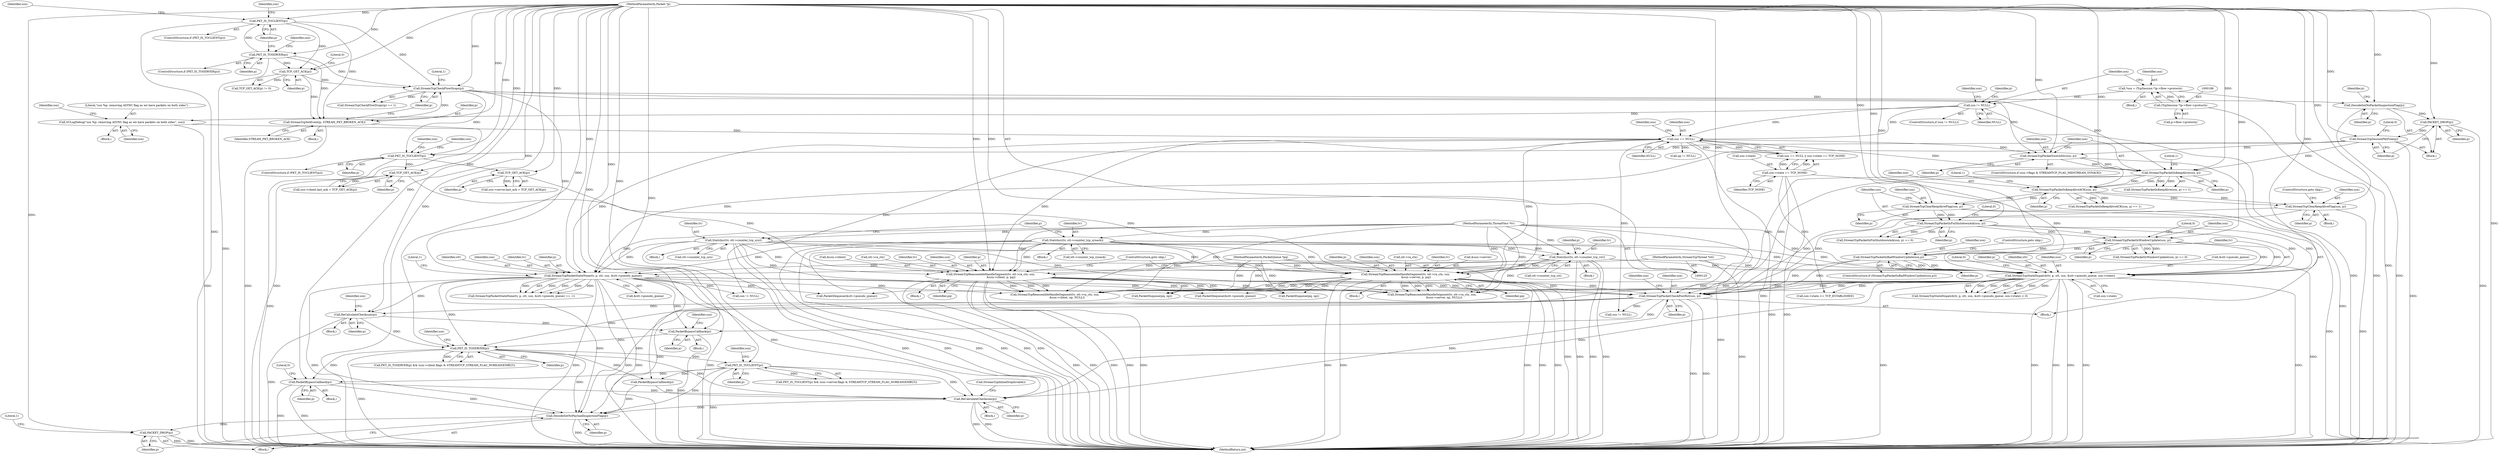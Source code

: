 digraph "0_suricata_843d0b7a10bb45627f94764a6c5d468a24143345@pointer" {
"1000715" [label="(Call,PacketBypassCallback(p))"];
"1000654" [label="(Call,PKT_IS_TOSERVER(p))"];
"1000627" [label="(Call,PacketBypassCallback(p))"];
"1000370" [label="(Call,StreamTcpPacketStateNone(tv, p, stt, ssn, &stt->pseudo_queue))"];
"1000281" [label="(Call,StatsIncr(tv, stt->counter_tcp_synack))"];
"1000126" [label="(MethodParameterIn,ThreadVars *tv)"];
"1000310" [label="(Call,StatsIncr(tv, stt->counter_tcp_rst))"];
"1000296" [label="(Call,StatsIncr(tv, stt->counter_tcp_syn))"];
"1000335" [label="(Call,StreamTcpCheckFlowDrops(p))"];
"1000330" [label="(Call,StreamTcpSetEvent(p, STREAM_PKT_BROKEN_ACK))"];
"1000222" [label="(Call,PKT_IS_TOCLIENT(p))"];
"1000207" [label="(Call,PKT_IS_TOSERVER(p))"];
"1000127" [label="(MethodParameterIn,Packet *p)"];
"1000326" [label="(Call,TCP_GET_ACK(p))"];
"1000353" [label="(Call,StreamTcpSessionPktFree(p))"];
"1000351" [label="(Call,PACKET_DROP(p))"];
"1000345" [label="(Call,DecodeSetNoPacketInspectionFlag(p))"];
"1000128" [label="(MethodParameterIn,StreamTcpThread *stt)"];
"1000359" [label="(Call,ssn == NULL)"];
"1000258" [label="(Call,SCLogDebug(\"ssn %p: removing ASYNC flag as we have packets on both sides\", ssn))"];
"1000193" [label="(Call,ssn != NULL)"];
"1000183" [label="(Call,*ssn = (TcpSession *)p->flow->protoctx)"];
"1000185" [label="(Call,(TcpSession *)p->flow->protoctx)"];
"1000605" [label="(Call,ReCalculateChecksum(p))"];
"1000515" [label="(Call,StreamTcpPacketCheckPostRst(ssn, p))"];
"1000437" [label="(Call,StreamTcpReassembleHandleSegment(tv, stt->ra_ctx, ssn,\n                        &ssn->client, p, pq))"];
"1000435" [label="(Call,TCP_GET_ACK(p))"];
"1000404" [label="(Call,PKT_IS_TOCLIENT(p))"];
"1000129" [label="(MethodParameterIn,PacketQueue *pq)"];
"1000415" [label="(Call,StreamTcpReassembleHandleSegment(tv, stt->ra_ctx, ssn,\n                        &ssn->server, p, pq))"];
"1000413" [label="(Call,TCP_GET_ACK(p))"];
"1000494" [label="(Call,StreamTcpPacketIsBadWindowUpdate(ssn,p))"];
"1000489" [label="(Call,StreamTcpPacketIsWindowUpdate(ssn, p))"];
"1000483" [label="(Call,StreamTcpPacketIsFinShutdownAck(ssn, p))"];
"1000478" [label="(Call,StreamTcpClearKeepAliveFlag(ssn, p))"];
"1000469" [label="(Call,StreamTcpPacketIsKeepAliveACK(ssn, p))"];
"1000461" [label="(Call,StreamTcpPacketIsKeepAlive(ssn, p))"];
"1000456" [label="(Call,StreamTcpPacketSwitchDir(ssn, p))"];
"1000474" [label="(Call,StreamTcpClearKeepAliveFlag(ssn, p))"];
"1000500" [label="(Call,StreamTcpStateDispatch(tv, p, stt, ssn, &stt->pseudo_queue, ssn->state))"];
"1000362" [label="(Call,ssn->state == TCP_NONE)"];
"1000664" [label="(Call,PKT_IS_TOCLIENT(p))"];
"1000752" [label="(Call,ReCalculateChecksum(p))"];
"1000757" [label="(Call,DecodeSetNoPayloadInspectionFlag(p))"];
"1000759" [label="(Call,PACKET_DROP(p))"];
"1000457" [label="(Identifier,ssn)"];
"1000195" [label="(Identifier,NULL)"];
"1000227" [label="(Identifier,ssn)"];
"1000351" [label="(Call,PACKET_DROP(p))"];
"1000185" [label="(Call,(TcpSession *)p->flow->protoctx)"];
"1000369" [label="(Call,StreamTcpPacketStateNone(tv, p, stt, ssn, &stt->pseudo_queue) == -1)"];
"1000429" [label="(Call,ssn->server.last_ack = TCP_GET_ACK(p))"];
"1000664" [label="(Call,PKT_IS_TOCLIENT(p))"];
"1000499" [label="(Call,StreamTcpStateDispatch(tv, p, stt, ssn, &stt->pseudo_queue, ssn->state) < 0)"];
"1000605" [label="(Call,ReCalculateChecksum(p))"];
"1000373" [label="(Identifier,stt)"];
"1000345" [label="(Call,DecodeSetNoPacketInspectionFlag(p))"];
"1000328" [label="(Literal,0)"];
"1000395" [label="(Block,)"];
"1000593" [label="(Call,PacketEnqueue(pq, np))"];
"1000461" [label="(Call,StreamTcpPacketIsKeepAlive(ssn, p))"];
"1000413" [label="(Call,TCP_GET_ACK(p))"];
"1000346" [label="(Identifier,p)"];
"1000509" [label="(Call,ssn->state)"];
"1000463" [label="(Identifier,p)"];
"1000521" [label="(Identifier,ssn)"];
"1000497" [label="(ControlStructure,goto skip;)"];
"1000354" [label="(Identifier,p)"];
"1000259" [label="(Literal,\"ssn %p: removing ASYNC flag as we have packets on both sides\")"];
"1000663" [label="(Call,PKT_IS_TOCLIENT(p) && (ssn->server.flags & STREAMTCP_STREAM_FLAG_NOREASSEMBLY))"];
"1000628" [label="(Identifier,p)"];
"1000334" [label="(Call,StreamTcpCheckFlowDrops(p) == 1)"];
"1000374" [label="(Identifier,ssn)"];
"1000404" [label="(Call,PKT_IS_TOCLIENT(p))"];
"1000281" [label="(Call,StatsIncr(tv, stt->counter_tcp_synack))"];
"1000305" [label="(Identifier,p)"];
"1000295" [label="(Block,)"];
"1000410" [label="(Identifier,ssn)"];
"1000425" [label="(Identifier,p)"];
"1000478" [label="(Call,StreamTcpClearKeepAliveFlag(ssn, p))"];
"1000363" [label="(Call,ssn->state)"];
"1000329" [label="(Block,)"];
"1000207" [label="(Call,PKT_IS_TOSERVER(p))"];
"1000384" [label="(Call,ssn != NULL)"];
"1000718" [label="(Literal,0)"];
"1000420" [label="(Identifier,ssn)"];
"1000407" [label="(Call,ssn->client.last_ack = TCP_GET_ACK(p))"];
"1000482" [label="(Call,StreamTcpPacketIsFinShutdownAck(ssn, p) == 0)"];
"1000375" [label="(Call,&stt->pseudo_queue)"];
"1000488" [label="(Call,StreamTcpPacketIsWindowUpdate(ssn, p) == 0)"];
"1000464" [label="(Literal,1)"];
"1000458" [label="(Identifier,p)"];
"1000371" [label="(Identifier,tv)"];
"1000447" [label="(Identifier,p)"];
"1000336" [label="(Identifier,p)"];
"1000581" [label="(Call,StreamTcpReassembleHandleSegment(tv, stt->ra_ctx, ssn,\n                            &ssn->server, np, NULL))"];
"1000751" [label="(Block,)"];
"1000512" [label="(Literal,0)"];
"1000501" [label="(Identifier,tv)"];
"1000193" [label="(Call,ssn != NULL)"];
"1000321" [label="(Identifier,p)"];
"1000758" [label="(Identifier,p)"];
"1000689" [label="(Call,PacketBypassCallback(p))"];
"1000565" [label="(Call,StreamTcpReassembleHandleSegment(tv, stt->ra_ctx, ssn,\n                            &ssn->client, np, NULL))"];
"1000732" [label="(Call,PacketDequeue(&stt->pseudo_queue))"];
"1000361" [label="(Identifier,NULL)"];
"1000296" [label="(Call,StatsIncr(tv, stt->counter_tcp_syn))"];
"1000496" [label="(Identifier,p)"];
"1000491" [label="(Identifier,p)"];
"1000432" [label="(Identifier,ssn)"];
"1000612" [label="(Identifier,ssn)"];
"1000477" [label="(ControlStructure,goto skip;)"];
"1000493" [label="(ControlStructure,if (StreamTcpPacketIsBadWindowUpdate(ssn,p)))"];
"1000366" [label="(Identifier,TCP_NONE)"];
"1000655" [label="(Identifier,p)"];
"1000353" [label="(Call,StreamTcpSessionPktFree(p))"];
"1000476" [label="(Identifier,p)"];
"1000437" [label="(Call,StreamTcpReassembleHandleSegment(tv, stt->ra_ctx, ssn,\n                        &ssn->client, p, pq))"];
"1000187" [label="(Call,p->flow->protoctx)"];
"1000517" [label="(Identifier,p)"];
"1000358" [label="(Call,ssn == NULL || ssn->state == TCP_NONE)"];
"1000337" [label="(Literal,1)"];
"1000494" [label="(Call,StreamTcpPacketIsBadWindowUpdate(ssn,p))"];
"1000462" [label="(Identifier,ssn)"];
"1000326" [label="(Call,TCP_GET_ACK(p))"];
"1000352" [label="(Identifier,p)"];
"1000756" [label="(Block,)"];
"1000222" [label="(Call,PKT_IS_TOCLIENT(p))"];
"1000221" [label="(ControlStructure,if (PKT_IS_TOCLIENT(p)))"];
"1000199" [label="(Identifier,ssn)"];
"1000606" [label="(Identifier,p)"];
"1000370" [label="(Call,StreamTcpPacketStateNone(tv, p, stt, ssn, &stt->pseudo_queue))"];
"1000359" [label="(Call,ssn == NULL)"];
"1000755" [label="(Call,StreamTcpInlineDropInvalid())"];
"1000456" [label="(Call,StreamTcpPacketSwitchDir(ssn, p))"];
"1000194" [label="(Identifier,ssn)"];
"1000474" [label="(Call,StreamTcpClearKeepAliveFlag(ssn, p))"];
"1000130" [label="(Block,)"];
"1000129" [label="(MethodParameterIn,PacketQueue *pq)"];
"1000417" [label="(Call,stt->ra_ctx)"];
"1000415" [label="(Call,StreamTcpReassembleHandleSegment(tv, stt->ra_ctx, ssn,\n                        &ssn->server, p, pq))"];
"1000659" [label="(Identifier,ssn)"];
"1000502" [label="(Identifier,p)"];
"1000753" [label="(Identifier,p)"];
"1000128" [label="(MethodParameterIn,StreamTcpThread *stt)"];
"1000479" [label="(Identifier,ssn)"];
"1000763" [label="(Literal,1)"];
"1000372" [label="(Identifier,p)"];
"1000280" [label="(Block,)"];
"1000443" [label="(Call,&ssn->client)"];
"1000414" [label="(Identifier,p)"];
"1000738" [label="(Call,np != NULL)"];
"1000416" [label="(Identifier,tv)"];
"1000486" [label="(Literal,0)"];
"1000362" [label="(Call,ssn->state == TCP_NONE)"];
"1000330" [label="(Call,StreamTcpSetEvent(p, STREAM_PKT_BROKEN_ACK))"];
"1000325" [label="(Call,TCP_GET_ACK(p) != 0)"];
"1000515" [label="(Call,StreamTcpPacketCheckPostRst(ssn, p))"];
"1000485" [label="(Identifier,p)"];
"1000327" [label="(Identifier,p)"];
"1000298" [label="(Call,stt->counter_tcp_syn)"];
"1000604" [label="(Block,)"];
"1000503" [label="(Identifier,stt)"];
"1000206" [label="(ControlStructure,if (PKT_IS_TOSERVER(p)))"];
"1000192" [label="(ControlStructure,if (ssn != NULL))"];
"1000257" [label="(Block,)"];
"1000471" [label="(Identifier,p)"];
"1000549" [label="(Call,PacketDequeue(&stt->pseudo_queue))"];
"1000712" [label="(Block,)"];
"1000335" [label="(Call,StreamTcpCheckFlowDrops(p))"];
"1000439" [label="(Call,stt->ra_ctx)"];
"1000449" [label="(ControlStructure,goto skip;)"];
"1000470" [label="(Identifier,ssn)"];
"1000436" [label="(Identifier,p)"];
"1000752" [label="(Call,ReCalculateChecksum(p))"];
"1000356" [label="(Literal,0)"];
"1000716" [label="(Identifier,p)"];
"1000127" [label="(MethodParameterIn,Packet *p)"];
"1000634" [label="(Identifier,ssn)"];
"1000495" [label="(Identifier,ssn)"];
"1000715" [label="(Call,PacketBypassCallback(p))"];
"1000338" [label="(Block,)"];
"1000653" [label="(Call,PKT_IS_TOSERVER(p) && (ssn->client.flags & STREAMTCP_STREAM_FLAG_NOREASSEMBLY))"];
"1000349" [label="(Identifier,p)"];
"1000665" [label="(Identifier,p)"];
"1000490" [label="(Identifier,ssn)"];
"1000469" [label="(Call,StreamTcpPacketIsKeepAliveACK(ssn, p))"];
"1000297" [label="(Identifier,tv)"];
"1000126" [label="(MethodParameterIn,ThreadVars *tv)"];
"1000468" [label="(Call,StreamTcpPacketIsKeepAliveACK(ssn, p) == 1)"];
"1000519" [label="(Call,ssn->state >= TCP_ESTABLISHED)"];
"1000421" [label="(Call,&ssn->server)"];
"1000331" [label="(Identifier,p)"];
"1000312" [label="(Call,stt->counter_tcp_rst)"];
"1000531" [label="(Call,ssn != NULL)"];
"1000403" [label="(ControlStructure,if (PKT_IS_TOCLIENT(p)))"];
"1000282" [label="(Identifier,tv)"];
"1000260" [label="(Identifier,ssn)"];
"1000448" [label="(Identifier,pq)"];
"1000438" [label="(Identifier,tv)"];
"1000309" [label="(Block,)"];
"1000450" [label="(ControlStructure,if (ssn->flags & STREAMTCP_FLAG_MIDSTREAM_SYNACK))"];
"1000380" [label="(Literal,1)"];
"1000208" [label="(Identifier,p)"];
"1000516" [label="(Identifier,ssn)"];
"1000764" [label="(MethodReturn,int)"];
"1000489" [label="(Call,StreamTcpPacketIsWindowUpdate(ssn, p))"];
"1000426" [label="(Identifier,pq)"];
"1000504" [label="(Identifier,ssn)"];
"1000475" [label="(Identifier,ssn)"];
"1000271" [label="(Identifier,p)"];
"1000364" [label="(Identifier,ssn)"];
"1000483" [label="(Call,StreamTcpPacketIsFinShutdownAck(ssn, p))"];
"1000360" [label="(Identifier,ssn)"];
"1000472" [label="(Literal,1)"];
"1000311" [label="(Identifier,tv)"];
"1000757" [label="(Call,DecodeSetNoPayloadInspectionFlag(p))"];
"1000627" [label="(Call,PacketBypassCallback(p))"];
"1000239" [label="(Identifier,ssn)"];
"1000654" [label="(Call,PKT_IS_TOSERVER(p))"];
"1000406" [label="(Block,)"];
"1000405" [label="(Identifier,p)"];
"1000435" [label="(Call,TCP_GET_ACK(p))"];
"1000473" [label="(Block,)"];
"1000442" [label="(Identifier,ssn)"];
"1000428" [label="(Block,)"];
"1000258" [label="(Call,SCLogDebug(\"ssn %p: removing ASYNC flag as we have packets on both sides\", ssn))"];
"1000669" [label="(Identifier,ssn)"];
"1000212" [label="(Identifier,ssn)"];
"1000760" [label="(Identifier,p)"];
"1000460" [label="(Call,StreamTcpPacketIsKeepAlive(ssn, p) == 1)"];
"1000505" [label="(Call,&stt->pseudo_queue)"];
"1000310" [label="(Call,StatsIncr(tv, stt->counter_tcp_rst))"];
"1000332" [label="(Identifier,STREAM_PKT_BROKEN_ACK)"];
"1000492" [label="(Literal,0)"];
"1000500" [label="(Call,StreamTcpStateDispatch(tv, p, stt, ssn, &stt->pseudo_queue, ssn->state))"];
"1000480" [label="(Identifier,p)"];
"1000283" [label="(Call,stt->counter_tcp_synack)"];
"1000263" [label="(Identifier,ssn)"];
"1000184" [label="(Identifier,ssn)"];
"1000759" [label="(Call,PACKET_DROP(p))"];
"1000223" [label="(Identifier,p)"];
"1000742" [label="(Call,PacketEnqueue(pq, np))"];
"1000626" [label="(Block,)"];
"1000484" [label="(Identifier,ssn)"];
"1000183" [label="(Call,*ssn = (TcpSession *)p->flow->protoctx)"];
"1000715" -> "1000712"  [label="AST: "];
"1000715" -> "1000716"  [label="CFG: "];
"1000716" -> "1000715"  [label="AST: "];
"1000718" -> "1000715"  [label="CFG: "];
"1000715" -> "1000764"  [label="DDG: "];
"1000715" -> "1000764"  [label="DDG: "];
"1000654" -> "1000715"  [label="DDG: "];
"1000664" -> "1000715"  [label="DDG: "];
"1000127" -> "1000715"  [label="DDG: "];
"1000715" -> "1000752"  [label="DDG: "];
"1000715" -> "1000757"  [label="DDG: "];
"1000654" -> "1000653"  [label="AST: "];
"1000654" -> "1000655"  [label="CFG: "];
"1000655" -> "1000654"  [label="AST: "];
"1000659" -> "1000654"  [label="CFG: "];
"1000653" -> "1000654"  [label="CFG: "];
"1000654" -> "1000764"  [label="DDG: "];
"1000654" -> "1000653"  [label="DDG: "];
"1000627" -> "1000654"  [label="DDG: "];
"1000370" -> "1000654"  [label="DDG: "];
"1000605" -> "1000654"  [label="DDG: "];
"1000515" -> "1000654"  [label="DDG: "];
"1000127" -> "1000654"  [label="DDG: "];
"1000654" -> "1000664"  [label="DDG: "];
"1000654" -> "1000689"  [label="DDG: "];
"1000654" -> "1000752"  [label="DDG: "];
"1000654" -> "1000757"  [label="DDG: "];
"1000627" -> "1000626"  [label="AST: "];
"1000627" -> "1000628"  [label="CFG: "];
"1000628" -> "1000627"  [label="AST: "];
"1000634" -> "1000627"  [label="CFG: "];
"1000627" -> "1000764"  [label="DDG: "];
"1000370" -> "1000627"  [label="DDG: "];
"1000605" -> "1000627"  [label="DDG: "];
"1000515" -> "1000627"  [label="DDG: "];
"1000127" -> "1000627"  [label="DDG: "];
"1000370" -> "1000369"  [label="AST: "];
"1000370" -> "1000375"  [label="CFG: "];
"1000371" -> "1000370"  [label="AST: "];
"1000372" -> "1000370"  [label="AST: "];
"1000373" -> "1000370"  [label="AST: "];
"1000374" -> "1000370"  [label="AST: "];
"1000375" -> "1000370"  [label="AST: "];
"1000380" -> "1000370"  [label="CFG: "];
"1000370" -> "1000764"  [label="DDG: "];
"1000370" -> "1000764"  [label="DDG: "];
"1000370" -> "1000764"  [label="DDG: "];
"1000370" -> "1000764"  [label="DDG: "];
"1000370" -> "1000764"  [label="DDG: "];
"1000370" -> "1000369"  [label="DDG: "];
"1000370" -> "1000369"  [label="DDG: "];
"1000370" -> "1000369"  [label="DDG: "];
"1000370" -> "1000369"  [label="DDG: "];
"1000370" -> "1000369"  [label="DDG: "];
"1000281" -> "1000370"  [label="DDG: "];
"1000310" -> "1000370"  [label="DDG: "];
"1000296" -> "1000370"  [label="DDG: "];
"1000126" -> "1000370"  [label="DDG: "];
"1000335" -> "1000370"  [label="DDG: "];
"1000353" -> "1000370"  [label="DDG: "];
"1000127" -> "1000370"  [label="DDG: "];
"1000128" -> "1000370"  [label="DDG: "];
"1000359" -> "1000370"  [label="DDG: "];
"1000370" -> "1000384"  [label="DDG: "];
"1000370" -> "1000549"  [label="DDG: "];
"1000370" -> "1000565"  [label="DDG: "];
"1000370" -> "1000581"  [label="DDG: "];
"1000370" -> "1000605"  [label="DDG: "];
"1000370" -> "1000732"  [label="DDG: "];
"1000370" -> "1000752"  [label="DDG: "];
"1000370" -> "1000757"  [label="DDG: "];
"1000281" -> "1000280"  [label="AST: "];
"1000281" -> "1000283"  [label="CFG: "];
"1000282" -> "1000281"  [label="AST: "];
"1000283" -> "1000281"  [label="AST: "];
"1000305" -> "1000281"  [label="CFG: "];
"1000281" -> "1000764"  [label="DDG: "];
"1000281" -> "1000764"  [label="DDG: "];
"1000281" -> "1000764"  [label="DDG: "];
"1000126" -> "1000281"  [label="DDG: "];
"1000281" -> "1000310"  [label="DDG: "];
"1000281" -> "1000415"  [label="DDG: "];
"1000281" -> "1000437"  [label="DDG: "];
"1000281" -> "1000500"  [label="DDG: "];
"1000281" -> "1000565"  [label="DDG: "];
"1000281" -> "1000581"  [label="DDG: "];
"1000126" -> "1000125"  [label="AST: "];
"1000126" -> "1000764"  [label="DDG: "];
"1000126" -> "1000296"  [label="DDG: "];
"1000126" -> "1000310"  [label="DDG: "];
"1000126" -> "1000415"  [label="DDG: "];
"1000126" -> "1000437"  [label="DDG: "];
"1000126" -> "1000500"  [label="DDG: "];
"1000126" -> "1000565"  [label="DDG: "];
"1000126" -> "1000581"  [label="DDG: "];
"1000310" -> "1000309"  [label="AST: "];
"1000310" -> "1000312"  [label="CFG: "];
"1000311" -> "1000310"  [label="AST: "];
"1000312" -> "1000310"  [label="AST: "];
"1000321" -> "1000310"  [label="CFG: "];
"1000310" -> "1000764"  [label="DDG: "];
"1000310" -> "1000764"  [label="DDG: "];
"1000310" -> "1000764"  [label="DDG: "];
"1000296" -> "1000310"  [label="DDG: "];
"1000310" -> "1000415"  [label="DDG: "];
"1000310" -> "1000437"  [label="DDG: "];
"1000310" -> "1000500"  [label="DDG: "];
"1000310" -> "1000565"  [label="DDG: "];
"1000310" -> "1000581"  [label="DDG: "];
"1000296" -> "1000295"  [label="AST: "];
"1000296" -> "1000298"  [label="CFG: "];
"1000297" -> "1000296"  [label="AST: "];
"1000298" -> "1000296"  [label="AST: "];
"1000305" -> "1000296"  [label="CFG: "];
"1000296" -> "1000764"  [label="DDG: "];
"1000296" -> "1000764"  [label="DDG: "];
"1000296" -> "1000764"  [label="DDG: "];
"1000296" -> "1000415"  [label="DDG: "];
"1000296" -> "1000437"  [label="DDG: "];
"1000296" -> "1000500"  [label="DDG: "];
"1000296" -> "1000565"  [label="DDG: "];
"1000296" -> "1000581"  [label="DDG: "];
"1000335" -> "1000334"  [label="AST: "];
"1000335" -> "1000336"  [label="CFG: "];
"1000336" -> "1000335"  [label="AST: "];
"1000337" -> "1000335"  [label="CFG: "];
"1000335" -> "1000334"  [label="DDG: "];
"1000330" -> "1000335"  [label="DDG: "];
"1000222" -> "1000335"  [label="DDG: "];
"1000207" -> "1000335"  [label="DDG: "];
"1000326" -> "1000335"  [label="DDG: "];
"1000127" -> "1000335"  [label="DDG: "];
"1000335" -> "1000345"  [label="DDG: "];
"1000335" -> "1000404"  [label="DDG: "];
"1000335" -> "1000456"  [label="DDG: "];
"1000335" -> "1000461"  [label="DDG: "];
"1000330" -> "1000329"  [label="AST: "];
"1000330" -> "1000332"  [label="CFG: "];
"1000331" -> "1000330"  [label="AST: "];
"1000332" -> "1000330"  [label="AST: "];
"1000336" -> "1000330"  [label="CFG: "];
"1000330" -> "1000764"  [label="DDG: "];
"1000330" -> "1000764"  [label="DDG: "];
"1000222" -> "1000330"  [label="DDG: "];
"1000207" -> "1000330"  [label="DDG: "];
"1000326" -> "1000330"  [label="DDG: "];
"1000127" -> "1000330"  [label="DDG: "];
"1000222" -> "1000221"  [label="AST: "];
"1000222" -> "1000223"  [label="CFG: "];
"1000223" -> "1000222"  [label="AST: "];
"1000227" -> "1000222"  [label="CFG: "];
"1000239" -> "1000222"  [label="CFG: "];
"1000222" -> "1000764"  [label="DDG: "];
"1000207" -> "1000222"  [label="DDG: "];
"1000127" -> "1000222"  [label="DDG: "];
"1000222" -> "1000326"  [label="DDG: "];
"1000207" -> "1000206"  [label="AST: "];
"1000207" -> "1000208"  [label="CFG: "];
"1000208" -> "1000207"  [label="AST: "];
"1000212" -> "1000207"  [label="CFG: "];
"1000223" -> "1000207"  [label="CFG: "];
"1000207" -> "1000764"  [label="DDG: "];
"1000127" -> "1000207"  [label="DDG: "];
"1000207" -> "1000326"  [label="DDG: "];
"1000127" -> "1000125"  [label="AST: "];
"1000127" -> "1000764"  [label="DDG: "];
"1000127" -> "1000326"  [label="DDG: "];
"1000127" -> "1000345"  [label="DDG: "];
"1000127" -> "1000351"  [label="DDG: "];
"1000127" -> "1000353"  [label="DDG: "];
"1000127" -> "1000404"  [label="DDG: "];
"1000127" -> "1000413"  [label="DDG: "];
"1000127" -> "1000415"  [label="DDG: "];
"1000127" -> "1000435"  [label="DDG: "];
"1000127" -> "1000437"  [label="DDG: "];
"1000127" -> "1000456"  [label="DDG: "];
"1000127" -> "1000461"  [label="DDG: "];
"1000127" -> "1000469"  [label="DDG: "];
"1000127" -> "1000474"  [label="DDG: "];
"1000127" -> "1000478"  [label="DDG: "];
"1000127" -> "1000483"  [label="DDG: "];
"1000127" -> "1000489"  [label="DDG: "];
"1000127" -> "1000494"  [label="DDG: "];
"1000127" -> "1000500"  [label="DDG: "];
"1000127" -> "1000515"  [label="DDG: "];
"1000127" -> "1000605"  [label="DDG: "];
"1000127" -> "1000664"  [label="DDG: "];
"1000127" -> "1000689"  [label="DDG: "];
"1000127" -> "1000752"  [label="DDG: "];
"1000127" -> "1000757"  [label="DDG: "];
"1000127" -> "1000759"  [label="DDG: "];
"1000326" -> "1000325"  [label="AST: "];
"1000326" -> "1000327"  [label="CFG: "];
"1000327" -> "1000326"  [label="AST: "];
"1000328" -> "1000326"  [label="CFG: "];
"1000326" -> "1000325"  [label="DDG: "];
"1000353" -> "1000338"  [label="AST: "];
"1000353" -> "1000354"  [label="CFG: "];
"1000354" -> "1000353"  [label="AST: "];
"1000356" -> "1000353"  [label="CFG: "];
"1000353" -> "1000764"  [label="DDG: "];
"1000351" -> "1000353"  [label="DDG: "];
"1000353" -> "1000404"  [label="DDG: "];
"1000353" -> "1000456"  [label="DDG: "];
"1000353" -> "1000461"  [label="DDG: "];
"1000351" -> "1000338"  [label="AST: "];
"1000351" -> "1000352"  [label="CFG: "];
"1000352" -> "1000351"  [label="AST: "];
"1000354" -> "1000351"  [label="CFG: "];
"1000351" -> "1000764"  [label="DDG: "];
"1000345" -> "1000351"  [label="DDG: "];
"1000345" -> "1000338"  [label="AST: "];
"1000345" -> "1000346"  [label="CFG: "];
"1000346" -> "1000345"  [label="AST: "];
"1000349" -> "1000345"  [label="CFG: "];
"1000345" -> "1000764"  [label="DDG: "];
"1000128" -> "1000125"  [label="AST: "];
"1000128" -> "1000764"  [label="DDG: "];
"1000128" -> "1000500"  [label="DDG: "];
"1000359" -> "1000358"  [label="AST: "];
"1000359" -> "1000361"  [label="CFG: "];
"1000360" -> "1000359"  [label="AST: "];
"1000361" -> "1000359"  [label="AST: "];
"1000364" -> "1000359"  [label="CFG: "];
"1000358" -> "1000359"  [label="CFG: "];
"1000359" -> "1000764"  [label="DDG: "];
"1000359" -> "1000358"  [label="DDG: "];
"1000359" -> "1000358"  [label="DDG: "];
"1000258" -> "1000359"  [label="DDG: "];
"1000193" -> "1000359"  [label="DDG: "];
"1000193" -> "1000359"  [label="DDG: "];
"1000359" -> "1000384"  [label="DDG: "];
"1000359" -> "1000415"  [label="DDG: "];
"1000359" -> "1000437"  [label="DDG: "];
"1000359" -> "1000456"  [label="DDG: "];
"1000359" -> "1000461"  [label="DDG: "];
"1000359" -> "1000531"  [label="DDG: "];
"1000359" -> "1000738"  [label="DDG: "];
"1000258" -> "1000257"  [label="AST: "];
"1000258" -> "1000260"  [label="CFG: "];
"1000259" -> "1000258"  [label="AST: "];
"1000260" -> "1000258"  [label="AST: "];
"1000263" -> "1000258"  [label="CFG: "];
"1000258" -> "1000764"  [label="DDG: "];
"1000193" -> "1000258"  [label="DDG: "];
"1000193" -> "1000192"  [label="AST: "];
"1000193" -> "1000195"  [label="CFG: "];
"1000194" -> "1000193"  [label="AST: "];
"1000195" -> "1000193"  [label="AST: "];
"1000199" -> "1000193"  [label="CFG: "];
"1000271" -> "1000193"  [label="CFG: "];
"1000193" -> "1000764"  [label="DDG: "];
"1000183" -> "1000193"  [label="DDG: "];
"1000183" -> "1000130"  [label="AST: "];
"1000183" -> "1000185"  [label="CFG: "];
"1000184" -> "1000183"  [label="AST: "];
"1000185" -> "1000183"  [label="AST: "];
"1000194" -> "1000183"  [label="CFG: "];
"1000183" -> "1000764"  [label="DDG: "];
"1000185" -> "1000183"  [label="DDG: "];
"1000185" -> "1000187"  [label="CFG: "];
"1000186" -> "1000185"  [label="AST: "];
"1000187" -> "1000185"  [label="AST: "];
"1000185" -> "1000764"  [label="DDG: "];
"1000605" -> "1000604"  [label="AST: "];
"1000605" -> "1000606"  [label="CFG: "];
"1000606" -> "1000605"  [label="AST: "];
"1000612" -> "1000605"  [label="CFG: "];
"1000605" -> "1000764"  [label="DDG: "];
"1000515" -> "1000605"  [label="DDG: "];
"1000515" -> "1000395"  [label="AST: "];
"1000515" -> "1000517"  [label="CFG: "];
"1000516" -> "1000515"  [label="AST: "];
"1000517" -> "1000515"  [label="AST: "];
"1000521" -> "1000515"  [label="CFG: "];
"1000515" -> "1000764"  [label="DDG: "];
"1000515" -> "1000764"  [label="DDG: "];
"1000437" -> "1000515"  [label="DDG: "];
"1000437" -> "1000515"  [label="DDG: "];
"1000415" -> "1000515"  [label="DDG: "];
"1000415" -> "1000515"  [label="DDG: "];
"1000494" -> "1000515"  [label="DDG: "];
"1000494" -> "1000515"  [label="DDG: "];
"1000474" -> "1000515"  [label="DDG: "];
"1000474" -> "1000515"  [label="DDG: "];
"1000461" -> "1000515"  [label="DDG: "];
"1000461" -> "1000515"  [label="DDG: "];
"1000500" -> "1000515"  [label="DDG: "];
"1000500" -> "1000515"  [label="DDG: "];
"1000515" -> "1000531"  [label="DDG: "];
"1000515" -> "1000752"  [label="DDG: "];
"1000515" -> "1000757"  [label="DDG: "];
"1000437" -> "1000428"  [label="AST: "];
"1000437" -> "1000448"  [label="CFG: "];
"1000438" -> "1000437"  [label="AST: "];
"1000439" -> "1000437"  [label="AST: "];
"1000442" -> "1000437"  [label="AST: "];
"1000443" -> "1000437"  [label="AST: "];
"1000447" -> "1000437"  [label="AST: "];
"1000448" -> "1000437"  [label="AST: "];
"1000449" -> "1000437"  [label="CFG: "];
"1000437" -> "1000764"  [label="DDG: "];
"1000437" -> "1000764"  [label="DDG: "];
"1000437" -> "1000764"  [label="DDG: "];
"1000437" -> "1000764"  [label="DDG: "];
"1000437" -> "1000764"  [label="DDG: "];
"1000435" -> "1000437"  [label="DDG: "];
"1000129" -> "1000437"  [label="DDG: "];
"1000437" -> "1000565"  [label="DDG: "];
"1000437" -> "1000565"  [label="DDG: "];
"1000437" -> "1000565"  [label="DDG: "];
"1000437" -> "1000581"  [label="DDG: "];
"1000437" -> "1000581"  [label="DDG: "];
"1000437" -> "1000593"  [label="DDG: "];
"1000437" -> "1000742"  [label="DDG: "];
"1000435" -> "1000429"  [label="AST: "];
"1000435" -> "1000436"  [label="CFG: "];
"1000436" -> "1000435"  [label="AST: "];
"1000429" -> "1000435"  [label="CFG: "];
"1000435" -> "1000429"  [label="DDG: "];
"1000404" -> "1000435"  [label="DDG: "];
"1000404" -> "1000403"  [label="AST: "];
"1000404" -> "1000405"  [label="CFG: "];
"1000405" -> "1000404"  [label="AST: "];
"1000410" -> "1000404"  [label="CFG: "];
"1000432" -> "1000404"  [label="CFG: "];
"1000404" -> "1000764"  [label="DDG: "];
"1000404" -> "1000413"  [label="DDG: "];
"1000129" -> "1000125"  [label="AST: "];
"1000129" -> "1000764"  [label="DDG: "];
"1000129" -> "1000415"  [label="DDG: "];
"1000129" -> "1000593"  [label="DDG: "];
"1000129" -> "1000742"  [label="DDG: "];
"1000415" -> "1000406"  [label="AST: "];
"1000415" -> "1000426"  [label="CFG: "];
"1000416" -> "1000415"  [label="AST: "];
"1000417" -> "1000415"  [label="AST: "];
"1000420" -> "1000415"  [label="AST: "];
"1000421" -> "1000415"  [label="AST: "];
"1000425" -> "1000415"  [label="AST: "];
"1000426" -> "1000415"  [label="AST: "];
"1000449" -> "1000415"  [label="CFG: "];
"1000415" -> "1000764"  [label="DDG: "];
"1000415" -> "1000764"  [label="DDG: "];
"1000415" -> "1000764"  [label="DDG: "];
"1000415" -> "1000764"  [label="DDG: "];
"1000415" -> "1000764"  [label="DDG: "];
"1000413" -> "1000415"  [label="DDG: "];
"1000415" -> "1000565"  [label="DDG: "];
"1000415" -> "1000565"  [label="DDG: "];
"1000415" -> "1000581"  [label="DDG: "];
"1000415" -> "1000581"  [label="DDG: "];
"1000415" -> "1000581"  [label="DDG: "];
"1000415" -> "1000593"  [label="DDG: "];
"1000415" -> "1000742"  [label="DDG: "];
"1000413" -> "1000407"  [label="AST: "];
"1000413" -> "1000414"  [label="CFG: "];
"1000414" -> "1000413"  [label="AST: "];
"1000407" -> "1000413"  [label="CFG: "];
"1000413" -> "1000407"  [label="DDG: "];
"1000494" -> "1000493"  [label="AST: "];
"1000494" -> "1000496"  [label="CFG: "];
"1000495" -> "1000494"  [label="AST: "];
"1000496" -> "1000494"  [label="AST: "];
"1000497" -> "1000494"  [label="CFG: "];
"1000501" -> "1000494"  [label="CFG: "];
"1000494" -> "1000764"  [label="DDG: "];
"1000489" -> "1000494"  [label="DDG: "];
"1000489" -> "1000494"  [label="DDG: "];
"1000494" -> "1000500"  [label="DDG: "];
"1000494" -> "1000500"  [label="DDG: "];
"1000489" -> "1000488"  [label="AST: "];
"1000489" -> "1000491"  [label="CFG: "];
"1000490" -> "1000489"  [label="AST: "];
"1000491" -> "1000489"  [label="AST: "];
"1000492" -> "1000489"  [label="CFG: "];
"1000489" -> "1000488"  [label="DDG: "];
"1000489" -> "1000488"  [label="DDG: "];
"1000483" -> "1000489"  [label="DDG: "];
"1000483" -> "1000489"  [label="DDG: "];
"1000489" -> "1000500"  [label="DDG: "];
"1000489" -> "1000500"  [label="DDG: "];
"1000483" -> "1000482"  [label="AST: "];
"1000483" -> "1000485"  [label="CFG: "];
"1000484" -> "1000483"  [label="AST: "];
"1000485" -> "1000483"  [label="AST: "];
"1000486" -> "1000483"  [label="CFG: "];
"1000483" -> "1000482"  [label="DDG: "];
"1000483" -> "1000482"  [label="DDG: "];
"1000478" -> "1000483"  [label="DDG: "];
"1000478" -> "1000483"  [label="DDG: "];
"1000483" -> "1000500"  [label="DDG: "];
"1000483" -> "1000500"  [label="DDG: "];
"1000478" -> "1000395"  [label="AST: "];
"1000478" -> "1000480"  [label="CFG: "];
"1000479" -> "1000478"  [label="AST: "];
"1000480" -> "1000478"  [label="AST: "];
"1000484" -> "1000478"  [label="CFG: "];
"1000478" -> "1000764"  [label="DDG: "];
"1000469" -> "1000478"  [label="DDG: "];
"1000469" -> "1000478"  [label="DDG: "];
"1000469" -> "1000468"  [label="AST: "];
"1000469" -> "1000471"  [label="CFG: "];
"1000470" -> "1000469"  [label="AST: "];
"1000471" -> "1000469"  [label="AST: "];
"1000472" -> "1000469"  [label="CFG: "];
"1000469" -> "1000468"  [label="DDG: "];
"1000469" -> "1000468"  [label="DDG: "];
"1000461" -> "1000469"  [label="DDG: "];
"1000461" -> "1000469"  [label="DDG: "];
"1000469" -> "1000474"  [label="DDG: "];
"1000469" -> "1000474"  [label="DDG: "];
"1000461" -> "1000460"  [label="AST: "];
"1000461" -> "1000463"  [label="CFG: "];
"1000462" -> "1000461"  [label="AST: "];
"1000463" -> "1000461"  [label="AST: "];
"1000464" -> "1000461"  [label="CFG: "];
"1000461" -> "1000460"  [label="DDG: "];
"1000461" -> "1000460"  [label="DDG: "];
"1000456" -> "1000461"  [label="DDG: "];
"1000456" -> "1000461"  [label="DDG: "];
"1000456" -> "1000450"  [label="AST: "];
"1000456" -> "1000458"  [label="CFG: "];
"1000457" -> "1000456"  [label="AST: "];
"1000458" -> "1000456"  [label="AST: "];
"1000462" -> "1000456"  [label="CFG: "];
"1000456" -> "1000764"  [label="DDG: "];
"1000474" -> "1000473"  [label="AST: "];
"1000474" -> "1000476"  [label="CFG: "];
"1000475" -> "1000474"  [label="AST: "];
"1000476" -> "1000474"  [label="AST: "];
"1000477" -> "1000474"  [label="CFG: "];
"1000474" -> "1000764"  [label="DDG: "];
"1000500" -> "1000499"  [label="AST: "];
"1000500" -> "1000509"  [label="CFG: "];
"1000501" -> "1000500"  [label="AST: "];
"1000502" -> "1000500"  [label="AST: "];
"1000503" -> "1000500"  [label="AST: "];
"1000504" -> "1000500"  [label="AST: "];
"1000505" -> "1000500"  [label="AST: "];
"1000509" -> "1000500"  [label="AST: "];
"1000512" -> "1000500"  [label="CFG: "];
"1000500" -> "1000764"  [label="DDG: "];
"1000500" -> "1000764"  [label="DDG: "];
"1000500" -> "1000764"  [label="DDG: "];
"1000500" -> "1000764"  [label="DDG: "];
"1000500" -> "1000764"  [label="DDG: "];
"1000500" -> "1000764"  [label="DDG: "];
"1000500" -> "1000499"  [label="DDG: "];
"1000500" -> "1000499"  [label="DDG: "];
"1000500" -> "1000499"  [label="DDG: "];
"1000500" -> "1000499"  [label="DDG: "];
"1000500" -> "1000499"  [label="DDG: "];
"1000500" -> "1000499"  [label="DDG: "];
"1000362" -> "1000500"  [label="DDG: "];
"1000500" -> "1000519"  [label="DDG: "];
"1000500" -> "1000549"  [label="DDG: "];
"1000500" -> "1000565"  [label="DDG: "];
"1000500" -> "1000581"  [label="DDG: "];
"1000500" -> "1000732"  [label="DDG: "];
"1000500" -> "1000752"  [label="DDG: "];
"1000500" -> "1000757"  [label="DDG: "];
"1000362" -> "1000358"  [label="AST: "];
"1000362" -> "1000366"  [label="CFG: "];
"1000363" -> "1000362"  [label="AST: "];
"1000366" -> "1000362"  [label="AST: "];
"1000358" -> "1000362"  [label="CFG: "];
"1000362" -> "1000764"  [label="DDG: "];
"1000362" -> "1000764"  [label="DDG: "];
"1000362" -> "1000358"  [label="DDG: "];
"1000362" -> "1000358"  [label="DDG: "];
"1000362" -> "1000519"  [label="DDG: "];
"1000664" -> "1000663"  [label="AST: "];
"1000664" -> "1000665"  [label="CFG: "];
"1000665" -> "1000664"  [label="AST: "];
"1000669" -> "1000664"  [label="CFG: "];
"1000663" -> "1000664"  [label="CFG: "];
"1000664" -> "1000764"  [label="DDG: "];
"1000664" -> "1000663"  [label="DDG: "];
"1000664" -> "1000689"  [label="DDG: "];
"1000664" -> "1000752"  [label="DDG: "];
"1000664" -> "1000757"  [label="DDG: "];
"1000752" -> "1000751"  [label="AST: "];
"1000752" -> "1000753"  [label="CFG: "];
"1000753" -> "1000752"  [label="AST: "];
"1000755" -> "1000752"  [label="CFG: "];
"1000752" -> "1000764"  [label="DDG: "];
"1000752" -> "1000764"  [label="DDG: "];
"1000689" -> "1000752"  [label="DDG: "];
"1000752" -> "1000757"  [label="DDG: "];
"1000757" -> "1000756"  [label="AST: "];
"1000757" -> "1000758"  [label="CFG: "];
"1000758" -> "1000757"  [label="AST: "];
"1000760" -> "1000757"  [label="CFG: "];
"1000757" -> "1000764"  [label="DDG: "];
"1000689" -> "1000757"  [label="DDG: "];
"1000757" -> "1000759"  [label="DDG: "];
"1000759" -> "1000756"  [label="AST: "];
"1000759" -> "1000760"  [label="CFG: "];
"1000760" -> "1000759"  [label="AST: "];
"1000763" -> "1000759"  [label="CFG: "];
"1000759" -> "1000764"  [label="DDG: "];
"1000759" -> "1000764"  [label="DDG: "];
}
